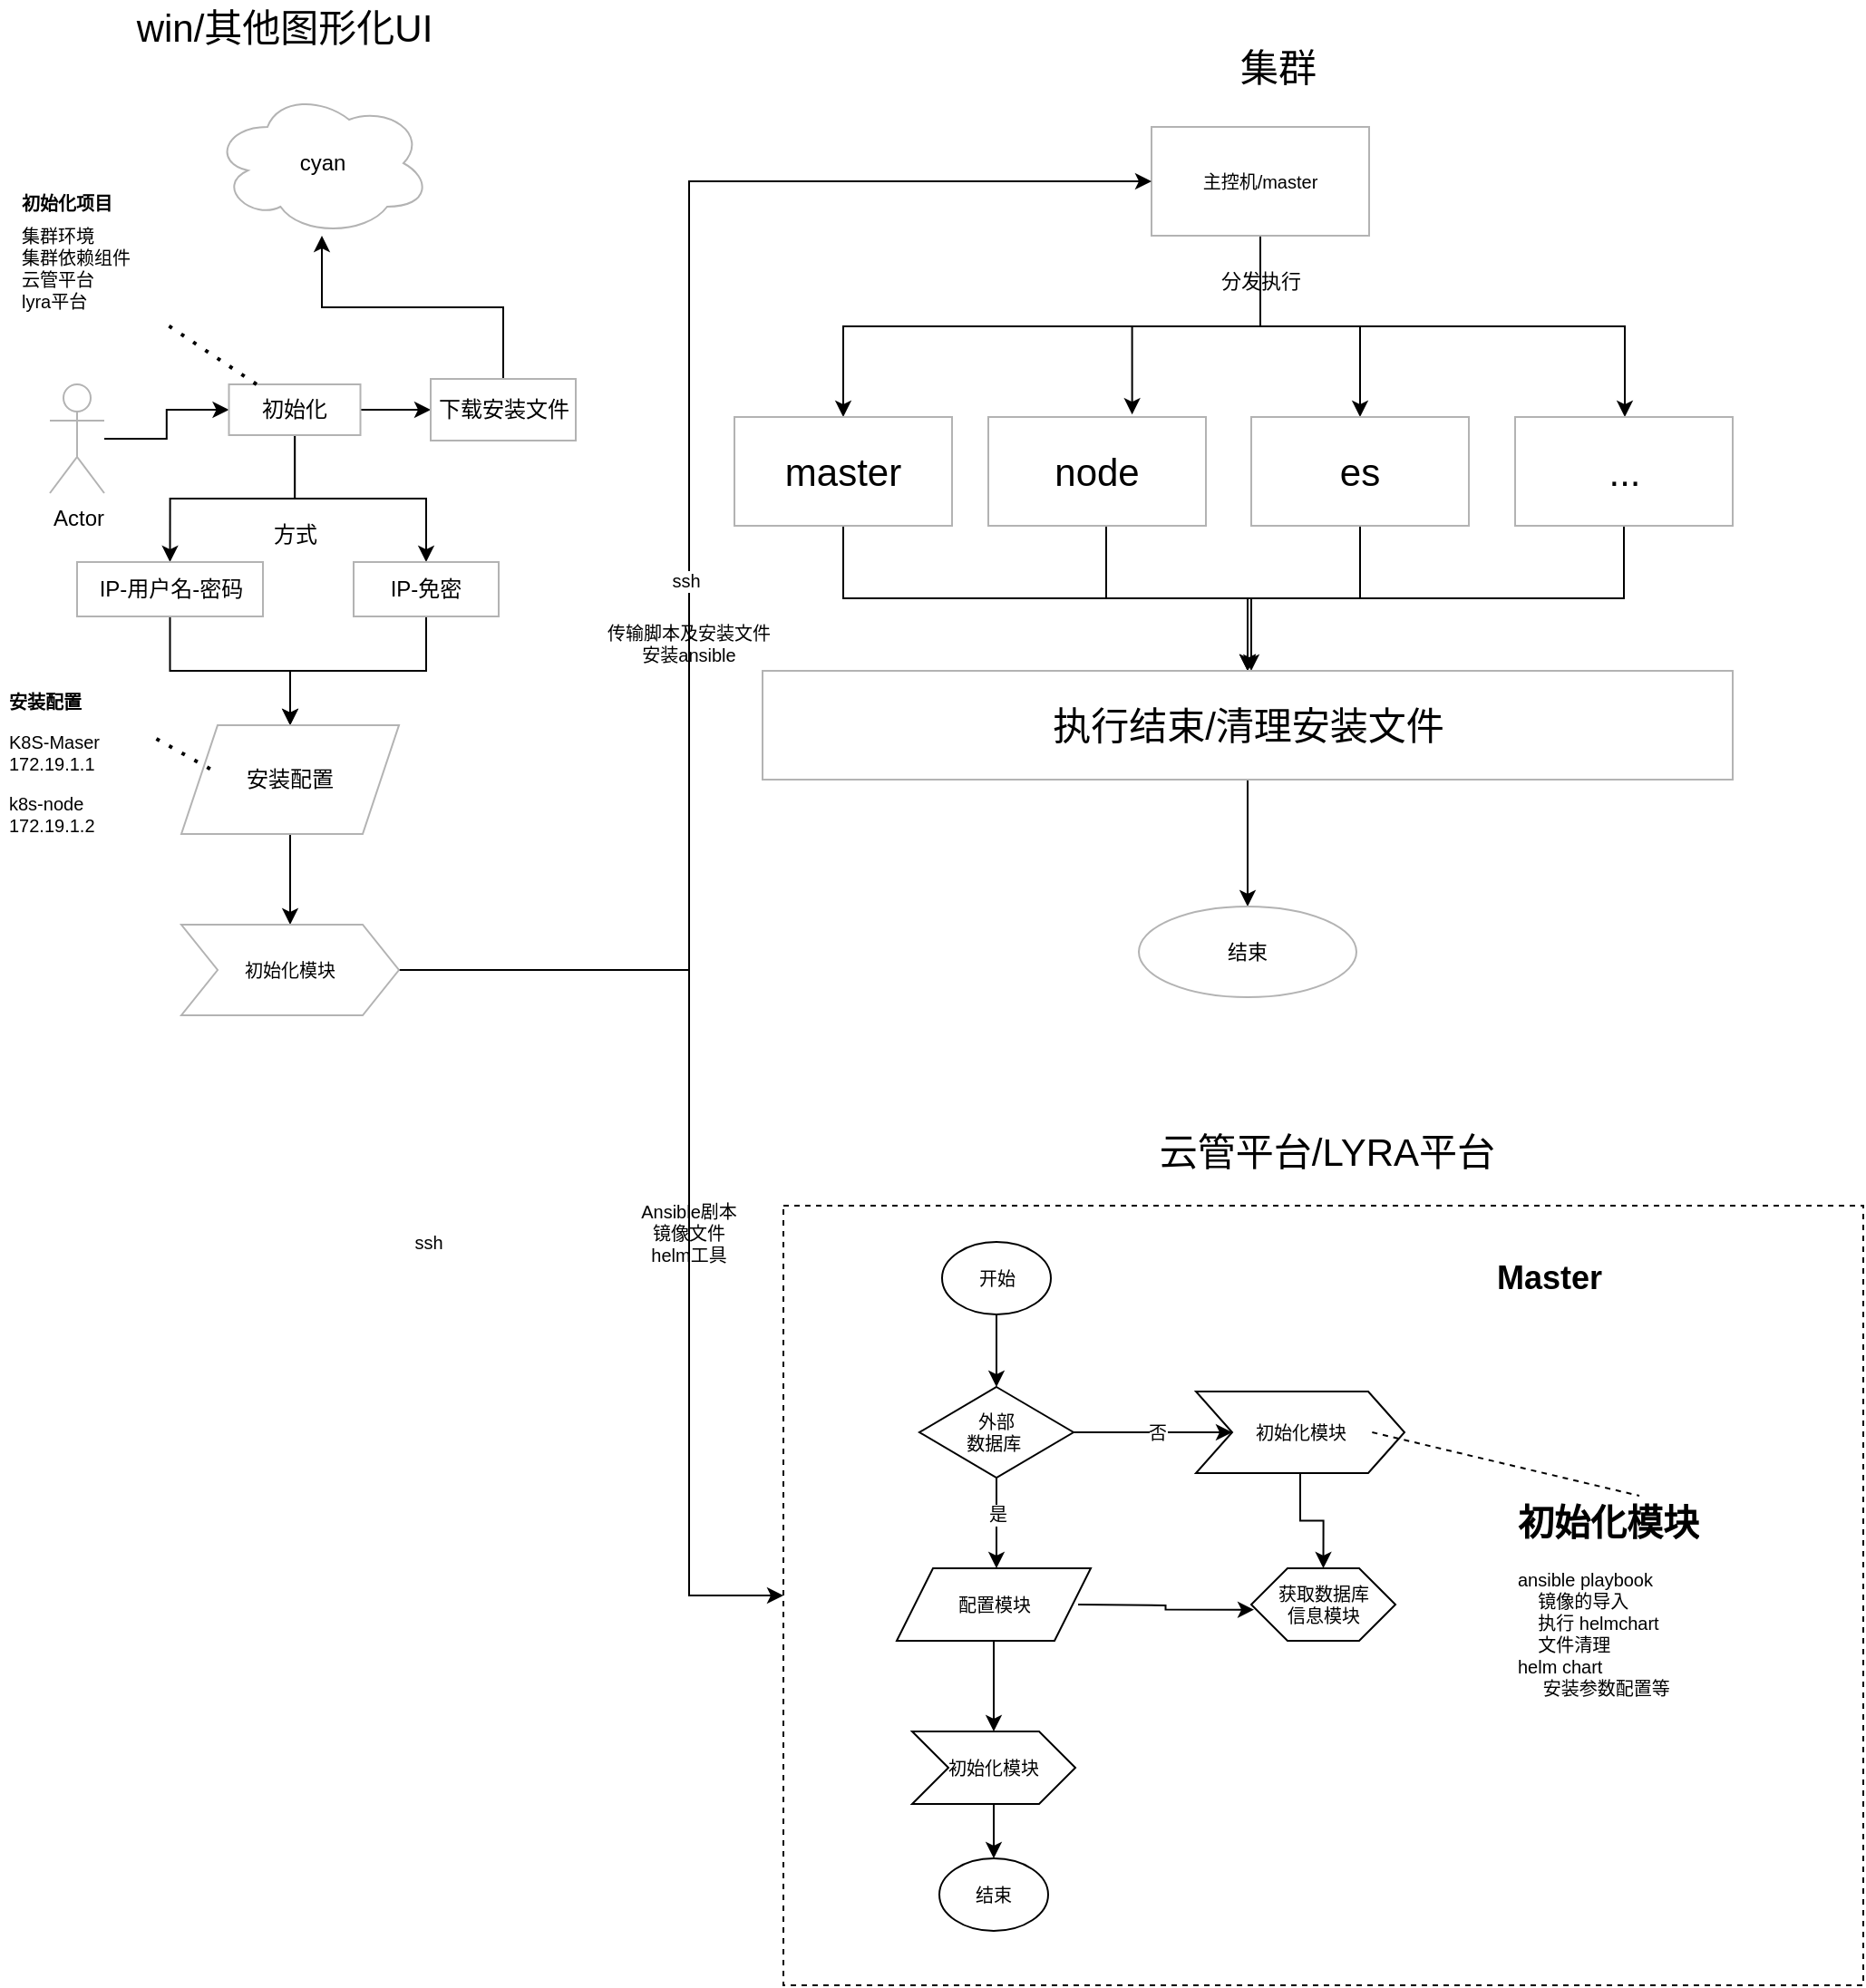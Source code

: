 <mxfile version="20.5.1" type="github">
  <diagram id="rCTj0MCx4Ofzy-mjGSed" name="第 1 页">
    <mxGraphModel dx="2044" dy="-3216" grid="1" gridSize="10" guides="1" tooltips="1" connect="1" arrows="1" fold="1" page="1" pageScale="1" pageWidth="827" pageHeight="1169" math="0" shadow="0">
      <root>
        <mxCell id="0" />
        <mxCell id="1" parent="0" />
        <mxCell id="69FnCZtDJT8fpM_irl-X-1" value="" style="rounded=0;whiteSpace=wrap;html=1;fontSize=10;dashed=1;" vertex="1" parent="1">
          <mxGeometry x="752" y="5465" width="595.5" height="430" as="geometry" />
        </mxCell>
        <mxCell id="69FnCZtDJT8fpM_irl-X-2" value="cyan" style="ellipse;shape=cloud;whiteSpace=wrap;html=1;strokeColor=#B3B3B3;" vertex="1" parent="1">
          <mxGeometry x="437.5" y="4850" width="120" height="80" as="geometry" />
        </mxCell>
        <mxCell id="69FnCZtDJT8fpM_irl-X-3" style="edgeStyle=orthogonalEdgeStyle;rounded=0;orthogonalLoop=1;jettySize=auto;html=1;entryX=0;entryY=0.5;entryDx=0;entryDy=0;" edge="1" parent="1" source="69FnCZtDJT8fpM_irl-X-4" target="69FnCZtDJT8fpM_irl-X-8">
          <mxGeometry relative="1" as="geometry" />
        </mxCell>
        <mxCell id="69FnCZtDJT8fpM_irl-X-4" value="Actor" style="shape=umlActor;verticalLabelPosition=bottom;verticalAlign=top;html=1;outlineConnect=0;strokeColor=#B3B3B3;" vertex="1" parent="1">
          <mxGeometry x="347.5" y="5012" width="30" height="60" as="geometry" />
        </mxCell>
        <mxCell id="69FnCZtDJT8fpM_irl-X-5" style="edgeStyle=orthogonalEdgeStyle;rounded=0;orthogonalLoop=1;jettySize=auto;html=1;entryX=0.5;entryY=0;entryDx=0;entryDy=0;" edge="1" parent="1" source="69FnCZtDJT8fpM_irl-X-8" target="69FnCZtDJT8fpM_irl-X-10">
          <mxGeometry relative="1" as="geometry">
            <mxPoint x="482.529" y="5072" as="targetPoint" />
          </mxGeometry>
        </mxCell>
        <mxCell id="69FnCZtDJT8fpM_irl-X-6" style="edgeStyle=orthogonalEdgeStyle;rounded=0;orthogonalLoop=1;jettySize=auto;html=1;entryX=0.5;entryY=0;entryDx=0;entryDy=0;" edge="1" parent="1" source="69FnCZtDJT8fpM_irl-X-8" target="69FnCZtDJT8fpM_irl-X-12">
          <mxGeometry relative="1" as="geometry" />
        </mxCell>
        <mxCell id="69FnCZtDJT8fpM_irl-X-7" value="" style="edgeStyle=orthogonalEdgeStyle;rounded=0;orthogonalLoop=1;jettySize=auto;html=1;" edge="1" parent="1" source="69FnCZtDJT8fpM_irl-X-8" target="69FnCZtDJT8fpM_irl-X-15">
          <mxGeometry relative="1" as="geometry" />
        </mxCell>
        <mxCell id="69FnCZtDJT8fpM_irl-X-8" value="初始化" style="rounded=0;whiteSpace=wrap;html=1;strokeColor=#B3B3B3;" vertex="1" parent="1">
          <mxGeometry x="446.25" y="5012" width="72.5" height="28" as="geometry" />
        </mxCell>
        <mxCell id="69FnCZtDJT8fpM_irl-X-9" style="edgeStyle=orthogonalEdgeStyle;rounded=0;orthogonalLoop=1;jettySize=auto;html=1;entryX=0.5;entryY=0;entryDx=0;entryDy=0;" edge="1" parent="1" source="69FnCZtDJT8fpM_irl-X-10" target="69FnCZtDJT8fpM_irl-X-17">
          <mxGeometry relative="1" as="geometry" />
        </mxCell>
        <mxCell id="69FnCZtDJT8fpM_irl-X-10" value="IP-用户名-密码" style="rounded=0;whiteSpace=wrap;html=1;strokeColor=#B3B3B3;" vertex="1" parent="1">
          <mxGeometry x="362.5" y="5110" width="102.5" height="30" as="geometry" />
        </mxCell>
        <mxCell id="69FnCZtDJT8fpM_irl-X-11" style="edgeStyle=orthogonalEdgeStyle;rounded=0;orthogonalLoop=1;jettySize=auto;html=1;entryX=0.5;entryY=0;entryDx=0;entryDy=0;" edge="1" parent="1" source="69FnCZtDJT8fpM_irl-X-12" target="69FnCZtDJT8fpM_irl-X-17">
          <mxGeometry relative="1" as="geometry" />
        </mxCell>
        <mxCell id="69FnCZtDJT8fpM_irl-X-12" value="IP-免密" style="rounded=0;whiteSpace=wrap;html=1;strokeColor=#B3B3B3;" vertex="1" parent="1">
          <mxGeometry x="515" y="5110" width="80" height="30" as="geometry" />
        </mxCell>
        <mxCell id="69FnCZtDJT8fpM_irl-X-13" value="方式" style="text;html=1;strokeColor=none;fillColor=none;align=center;verticalAlign=middle;whiteSpace=wrap;rounded=0;" vertex="1" parent="1">
          <mxGeometry x="452.5" y="5080" width="60" height="30" as="geometry" />
        </mxCell>
        <mxCell id="69FnCZtDJT8fpM_irl-X-14" style="edgeStyle=orthogonalEdgeStyle;rounded=0;orthogonalLoop=1;jettySize=auto;html=1;" edge="1" parent="1" source="69FnCZtDJT8fpM_irl-X-15" target="69FnCZtDJT8fpM_irl-X-2">
          <mxGeometry relative="1" as="geometry" />
        </mxCell>
        <mxCell id="69FnCZtDJT8fpM_irl-X-15" value="下载安装文件" style="whiteSpace=wrap;html=1;strokeColor=#B3B3B3;rounded=0;" vertex="1" parent="1">
          <mxGeometry x="557.5" y="5009" width="80" height="34" as="geometry" />
        </mxCell>
        <mxCell id="69FnCZtDJT8fpM_irl-X-16" style="edgeStyle=orthogonalEdgeStyle;rounded=0;orthogonalLoop=1;jettySize=auto;html=1;entryX=0.5;entryY=0;entryDx=0;entryDy=0;fontSize=10;" edge="1" parent="1" source="69FnCZtDJT8fpM_irl-X-17" target="69FnCZtDJT8fpM_irl-X-29">
          <mxGeometry relative="1" as="geometry" />
        </mxCell>
        <mxCell id="69FnCZtDJT8fpM_irl-X-17" value="安装配置" style="shape=parallelogram;perimeter=parallelogramPerimeter;whiteSpace=wrap;html=1;fixedSize=1;strokeColor=#B3B3B3;" vertex="1" parent="1">
          <mxGeometry x="420" y="5200" width="120" height="60" as="geometry" />
        </mxCell>
        <mxCell id="69FnCZtDJT8fpM_irl-X-18" value="&lt;h1 style=&quot;font-size: 10px;&quot;&gt;安装配置&lt;/h1&gt;&lt;p style=&quot;font-size: 10px;&quot;&gt;K8S-Maser&lt;br style=&quot;font-size: 10px;&quot;&gt;172.19.1.1&lt;/p&gt;&lt;p style=&quot;font-size: 10px;&quot;&gt;k8s-node&lt;br style=&quot;font-size: 10px;&quot;&gt;&lt;span style=&quot;background-color: initial; font-size: 10px;&quot;&gt;172.19.1.2&lt;/span&gt;&lt;/p&gt;" style="text;html=1;strokeColor=none;fillColor=none;spacing=5;spacingTop=-20;overflow=hidden;rounded=0;fontSize=10;" vertex="1" parent="1">
          <mxGeometry x="320" y="5185" width="86.25" height="90" as="geometry" />
        </mxCell>
        <mxCell id="69FnCZtDJT8fpM_irl-X-19" style="edgeStyle=orthogonalEdgeStyle;rounded=0;orthogonalLoop=1;jettySize=auto;html=1;entryX=0.661;entryY=-0.023;entryDx=0;entryDy=0;entryPerimeter=0;fontSize=21;" edge="1" parent="1" source="69FnCZtDJT8fpM_irl-X-23" target="69FnCZtDJT8fpM_irl-X-36">
          <mxGeometry relative="1" as="geometry" />
        </mxCell>
        <mxCell id="69FnCZtDJT8fpM_irl-X-20" style="edgeStyle=orthogonalEdgeStyle;rounded=0;orthogonalLoop=1;jettySize=auto;html=1;entryX=0.5;entryY=0;entryDx=0;entryDy=0;fontSize=21;exitX=0.5;exitY=1;exitDx=0;exitDy=0;" edge="1" parent="1" source="69FnCZtDJT8fpM_irl-X-23" target="69FnCZtDJT8fpM_irl-X-38">
          <mxGeometry relative="1" as="geometry">
            <mxPoint x="945" y="4940" as="sourcePoint" />
          </mxGeometry>
        </mxCell>
        <mxCell id="69FnCZtDJT8fpM_irl-X-21" style="edgeStyle=orthogonalEdgeStyle;rounded=0;orthogonalLoop=1;jettySize=auto;html=1;fontSize=21;" edge="1" parent="1" source="69FnCZtDJT8fpM_irl-X-23" target="69FnCZtDJT8fpM_irl-X-40">
          <mxGeometry relative="1" as="geometry">
            <Array as="points">
              <mxPoint x="1015" y="4980" />
              <mxPoint x="1216" y="4980" />
            </Array>
          </mxGeometry>
        </mxCell>
        <mxCell id="69FnCZtDJT8fpM_irl-X-22" style="edgeStyle=orthogonalEdgeStyle;rounded=0;orthogonalLoop=1;jettySize=auto;html=1;entryX=0.5;entryY=0;entryDx=0;entryDy=0;fontSize=21;" edge="1" parent="1" source="69FnCZtDJT8fpM_irl-X-23" target="69FnCZtDJT8fpM_irl-X-34">
          <mxGeometry relative="1" as="geometry">
            <Array as="points">
              <mxPoint x="1015" y="4980" />
              <mxPoint x="785" y="4980" />
            </Array>
          </mxGeometry>
        </mxCell>
        <mxCell id="69FnCZtDJT8fpM_irl-X-23" value="主控机/master" style="rounded=0;whiteSpace=wrap;html=1;strokeColor=#B3B3B3;fontSize=10;" vertex="1" parent="1">
          <mxGeometry x="955" y="4870" width="120" height="60" as="geometry" />
        </mxCell>
        <mxCell id="69FnCZtDJT8fpM_irl-X-24" value="" style="endArrow=none;dashed=1;html=1;dashPattern=1 3;strokeWidth=2;rounded=0;fontSize=10;exitX=1;exitY=0.25;exitDx=0;exitDy=0;" edge="1" parent="1" source="69FnCZtDJT8fpM_irl-X-18">
          <mxGeometry width="50" height="50" relative="1" as="geometry">
            <mxPoint x="387.5" y="5275" as="sourcePoint" />
            <mxPoint x="437.5" y="5225" as="targetPoint" />
          </mxGeometry>
        </mxCell>
        <mxCell id="69FnCZtDJT8fpM_irl-X-25" style="edgeStyle=orthogonalEdgeStyle;rounded=0;orthogonalLoop=1;jettySize=auto;html=1;entryX=0;entryY=0.5;entryDx=0;entryDy=0;fontSize=10;" edge="1" parent="1" source="69FnCZtDJT8fpM_irl-X-29" target="69FnCZtDJT8fpM_irl-X-23">
          <mxGeometry relative="1" as="geometry">
            <Array as="points">
              <mxPoint x="700" y="5335" />
              <mxPoint x="700" y="4900" />
              <mxPoint x="755" y="4900" />
            </Array>
          </mxGeometry>
        </mxCell>
        <mxCell id="69FnCZtDJT8fpM_irl-X-26" value="ssh" style="edgeLabel;html=1;align=center;verticalAlign=middle;resizable=0;points=[];fontSize=10;" vertex="1" connectable="0" parent="69FnCZtDJT8fpM_irl-X-25">
          <mxGeometry x="0.45" y="1" relative="1" as="geometry">
            <mxPoint x="-24" y="221" as="offset" />
          </mxGeometry>
        </mxCell>
        <mxCell id="69FnCZtDJT8fpM_irl-X-27" style="edgeStyle=orthogonalEdgeStyle;rounded=0;orthogonalLoop=1;jettySize=auto;html=1;fontSize=10;entryX=0;entryY=0.5;entryDx=0;entryDy=0;" edge="1" parent="1" source="69FnCZtDJT8fpM_irl-X-29" target="69FnCZtDJT8fpM_irl-X-1">
          <mxGeometry relative="1" as="geometry">
            <mxPoint x="890" y="5530" as="targetPoint" />
            <Array as="points">
              <mxPoint x="700" y="5335" />
              <mxPoint x="700" y="5680" />
            </Array>
          </mxGeometry>
        </mxCell>
        <mxCell id="69FnCZtDJT8fpM_irl-X-28" value="ssh" style="edgeLabel;html=1;align=center;verticalAlign=middle;resizable=0;points=[];fontSize=10;" vertex="1" connectable="0" parent="69FnCZtDJT8fpM_irl-X-27">
          <mxGeometry x="0.982" relative="1" as="geometry">
            <mxPoint x="-191" y="-195" as="offset" />
          </mxGeometry>
        </mxCell>
        <mxCell id="69FnCZtDJT8fpM_irl-X-29" value="初始化模块" style="shape=step;perimeter=stepPerimeter;whiteSpace=wrap;html=1;fixedSize=1;strokeColor=#B3B3B3;fontSize=10;" vertex="1" parent="1">
          <mxGeometry x="420" y="5310" width="120" height="50" as="geometry" />
        </mxCell>
        <mxCell id="69FnCZtDJT8fpM_irl-X-30" value="传输脚本及安装文件&lt;br&gt;安装ansible" style="text;html=1;strokeColor=none;fillColor=none;align=center;verticalAlign=middle;whiteSpace=wrap;rounded=0;fontSize=10;" vertex="1" parent="1">
          <mxGeometry x="635" y="5140" width="130" height="30" as="geometry" />
        </mxCell>
        <mxCell id="69FnCZtDJT8fpM_irl-X-31" value="win/其他图形化UI" style="text;html=1;strokeColor=none;fillColor=none;align=center;verticalAlign=middle;whiteSpace=wrap;rounded=0;fontSize=21;" vertex="1" parent="1">
          <mxGeometry x="384" y="4800" width="186" height="30" as="geometry" />
        </mxCell>
        <mxCell id="69FnCZtDJT8fpM_irl-X-32" value="集群" style="text;html=1;strokeColor=none;fillColor=none;align=center;verticalAlign=middle;whiteSpace=wrap;rounded=0;fontSize=21;" vertex="1" parent="1">
          <mxGeometry x="925" y="4822" width="200" height="30" as="geometry" />
        </mxCell>
        <mxCell id="69FnCZtDJT8fpM_irl-X-33" style="edgeStyle=orthogonalEdgeStyle;rounded=0;orthogonalLoop=1;jettySize=auto;html=1;entryX=0.5;entryY=0;entryDx=0;entryDy=0;fontSize=11;" edge="1" parent="1" source="69FnCZtDJT8fpM_irl-X-34" target="69FnCZtDJT8fpM_irl-X-43">
          <mxGeometry relative="1" as="geometry" />
        </mxCell>
        <mxCell id="69FnCZtDJT8fpM_irl-X-34" value="master" style="rounded=0;whiteSpace=wrap;html=1;strokeColor=#B3B3B3;fontSize=21;" vertex="1" parent="1">
          <mxGeometry x="725" y="5030" width="120" height="60" as="geometry" />
        </mxCell>
        <mxCell id="69FnCZtDJT8fpM_irl-X-35" style="edgeStyle=orthogonalEdgeStyle;rounded=0;orthogonalLoop=1;jettySize=auto;html=1;fontSize=11;" edge="1" parent="1" source="69FnCZtDJT8fpM_irl-X-36">
          <mxGeometry relative="1" as="geometry">
            <mxPoint x="1010" y="5170" as="targetPoint" />
            <Array as="points">
              <mxPoint x="930" y="5130" />
              <mxPoint x="1010" y="5130" />
            </Array>
          </mxGeometry>
        </mxCell>
        <mxCell id="69FnCZtDJT8fpM_irl-X-36" value="node" style="rounded=0;whiteSpace=wrap;html=1;strokeColor=#B3B3B3;fontSize=21;" vertex="1" parent="1">
          <mxGeometry x="865" y="5030" width="120" height="60" as="geometry" />
        </mxCell>
        <mxCell id="69FnCZtDJT8fpM_irl-X-37" style="edgeStyle=orthogonalEdgeStyle;rounded=0;orthogonalLoop=1;jettySize=auto;html=1;entryX=0.5;entryY=0;entryDx=0;entryDy=0;fontSize=11;" edge="1" parent="1" source="69FnCZtDJT8fpM_irl-X-38" target="69FnCZtDJT8fpM_irl-X-43">
          <mxGeometry relative="1" as="geometry" />
        </mxCell>
        <mxCell id="69FnCZtDJT8fpM_irl-X-38" value="es" style="rounded=0;whiteSpace=wrap;html=1;strokeColor=#B3B3B3;fontSize=21;" vertex="1" parent="1">
          <mxGeometry x="1010" y="5030" width="120" height="60" as="geometry" />
        </mxCell>
        <mxCell id="69FnCZtDJT8fpM_irl-X-39" style="edgeStyle=orthogonalEdgeStyle;rounded=0;orthogonalLoop=1;jettySize=auto;html=1;entryX=0.5;entryY=0;entryDx=0;entryDy=0;fontSize=11;" edge="1" parent="1" source="69FnCZtDJT8fpM_irl-X-40" target="69FnCZtDJT8fpM_irl-X-43">
          <mxGeometry relative="1" as="geometry" />
        </mxCell>
        <mxCell id="69FnCZtDJT8fpM_irl-X-40" value="..." style="rounded=0;whiteSpace=wrap;html=1;strokeColor=#B3B3B3;fontSize=21;" vertex="1" parent="1">
          <mxGeometry x="1155.5" y="5030" width="120" height="60" as="geometry" />
        </mxCell>
        <mxCell id="69FnCZtDJT8fpM_irl-X-41" value="分发执行" style="text;html=1;strokeColor=none;fillColor=none;align=center;verticalAlign=middle;whiteSpace=wrap;rounded=0;fontSize=11;" vertex="1" parent="1">
          <mxGeometry x="931.5" y="4940" width="167" height="30" as="geometry" />
        </mxCell>
        <mxCell id="69FnCZtDJT8fpM_irl-X-42" style="edgeStyle=orthogonalEdgeStyle;rounded=0;orthogonalLoop=1;jettySize=auto;html=1;entryX=0.5;entryY=0;entryDx=0;entryDy=0;fontSize=11;" edge="1" parent="1" source="69FnCZtDJT8fpM_irl-X-43" target="69FnCZtDJT8fpM_irl-X-44">
          <mxGeometry relative="1" as="geometry" />
        </mxCell>
        <mxCell id="69FnCZtDJT8fpM_irl-X-43" value="执行结束/清理安装文件" style="rounded=0;whiteSpace=wrap;html=1;strokeColor=#B3B3B3;fontSize=21;" vertex="1" parent="1">
          <mxGeometry x="740.5" y="5170" width="535" height="60" as="geometry" />
        </mxCell>
        <mxCell id="69FnCZtDJT8fpM_irl-X-44" value="结束" style="ellipse;whiteSpace=wrap;html=1;strokeColor=#B3B3B3;fontSize=11;" vertex="1" parent="1">
          <mxGeometry x="948" y="5300" width="120" height="50" as="geometry" />
        </mxCell>
        <mxCell id="69FnCZtDJT8fpM_irl-X-45" value="&lt;h1 style=&quot;font-size: 10px;&quot;&gt;初始化项目&lt;/h1&gt;&lt;div style=&quot;font-size: 10px;&quot;&gt;集群环境&lt;/div&gt;&lt;div style=&quot;font-size: 10px;&quot;&gt;集群依赖组件&lt;/div&gt;&lt;div style=&quot;font-size: 10px;&quot;&gt;云管平台&lt;/div&gt;&lt;div style=&quot;font-size: 10px;&quot;&gt;lyra平台&lt;/div&gt;" style="text;html=1;strokeColor=none;fillColor=none;spacing=5;spacingTop=-20;whiteSpace=wrap;overflow=hidden;rounded=0;fontSize=10;" vertex="1" parent="1">
          <mxGeometry x="326.88" y="4910" width="83.12" height="80" as="geometry" />
        </mxCell>
        <mxCell id="69FnCZtDJT8fpM_irl-X-46" value="" style="endArrow=none;dashed=1;html=1;dashPattern=1 3;strokeWidth=2;rounded=0;fontSize=10;" edge="1" parent="1" source="69FnCZtDJT8fpM_irl-X-8" target="69FnCZtDJT8fpM_irl-X-45">
          <mxGeometry width="50" height="50" relative="1" as="geometry">
            <mxPoint x="390" y="5010" as="sourcePoint" />
            <mxPoint x="440" y="4960" as="targetPoint" />
          </mxGeometry>
        </mxCell>
        <mxCell id="69FnCZtDJT8fpM_irl-X-47" value="Ansible剧本&lt;br&gt;镜像文件&lt;br&gt;helm工具" style="text;html=1;strokeColor=none;fillColor=none;align=center;verticalAlign=middle;whiteSpace=wrap;rounded=0;fontSize=10;" vertex="1" parent="1">
          <mxGeometry x="635" y="5450" width="130" height="60" as="geometry" />
        </mxCell>
        <mxCell id="69FnCZtDJT8fpM_irl-X-48" value="云管平台/LYRA平台" style="text;html=1;strokeColor=none;fillColor=none;align=center;verticalAlign=middle;whiteSpace=wrap;rounded=0;fontSize=21;" vertex="1" parent="1">
          <mxGeometry x="951.5" y="5420" width="200" height="30" as="geometry" />
        </mxCell>
        <mxCell id="69FnCZtDJT8fpM_irl-X-49" style="edgeStyle=orthogonalEdgeStyle;rounded=0;orthogonalLoop=1;jettySize=auto;html=1;fontSize=10;" edge="1" parent="1" source="69FnCZtDJT8fpM_irl-X-53">
          <mxGeometry relative="1" as="geometry">
            <mxPoint x="869.5" y="5665" as="targetPoint" />
          </mxGeometry>
        </mxCell>
        <mxCell id="69FnCZtDJT8fpM_irl-X-50" value="是" style="edgeLabel;html=1;align=center;verticalAlign=middle;resizable=0;points=[];fontSize=10;" vertex="1" connectable="0" parent="69FnCZtDJT8fpM_irl-X-49">
          <mxGeometry x="0.779" y="-1" relative="1" as="geometry">
            <mxPoint x="1" y="-25" as="offset" />
          </mxGeometry>
        </mxCell>
        <mxCell id="69FnCZtDJT8fpM_irl-X-51" style="edgeStyle=orthogonalEdgeStyle;rounded=0;orthogonalLoop=1;jettySize=auto;html=1;fontSize=10;entryX=0;entryY=0.5;entryDx=0;entryDy=0;" edge="1" parent="1" source="69FnCZtDJT8fpM_irl-X-53" target="69FnCZtDJT8fpM_irl-X-55">
          <mxGeometry relative="1" as="geometry">
            <mxPoint x="994" y="5590.067" as="targetPoint" />
          </mxGeometry>
        </mxCell>
        <mxCell id="69FnCZtDJT8fpM_irl-X-52" value="否" style="edgeLabel;html=1;align=center;verticalAlign=middle;resizable=0;points=[];fontSize=10;" vertex="1" connectable="0" parent="69FnCZtDJT8fpM_irl-X-51">
          <mxGeometry x="0.86" y="-1" relative="1" as="geometry">
            <mxPoint x="-36" y="-1" as="offset" />
          </mxGeometry>
        </mxCell>
        <mxCell id="69FnCZtDJT8fpM_irl-X-53" value="外部&lt;br&gt;数据库&amp;nbsp;" style="rhombus;whiteSpace=wrap;html=1;fontSize=10;" vertex="1" parent="1">
          <mxGeometry x="827" y="5565" width="85" height="50" as="geometry" />
        </mxCell>
        <mxCell id="69FnCZtDJT8fpM_irl-X-54" style="edgeStyle=orthogonalEdgeStyle;rounded=0;orthogonalLoop=1;jettySize=auto;html=1;entryX=0.5;entryY=0;entryDx=0;entryDy=0;fontSize=10;" edge="1" parent="1" source="69FnCZtDJT8fpM_irl-X-55" target="69FnCZtDJT8fpM_irl-X-58">
          <mxGeometry relative="1" as="geometry" />
        </mxCell>
        <mxCell id="69FnCZtDJT8fpM_irl-X-55" value="初始化模块" style="shape=step;perimeter=stepPerimeter;whiteSpace=wrap;html=1;fixedSize=1;fontSize=10;" vertex="1" parent="1">
          <mxGeometry x="979.5" y="5567.5" width="115" height="45" as="geometry" />
        </mxCell>
        <mxCell id="69FnCZtDJT8fpM_irl-X-56" value="&lt;h1&gt;初始化模块&lt;/h1&gt;&lt;p&gt;ansible playbook&lt;br&gt;&amp;nbsp; &amp;nbsp; 镜像的导入&lt;br&gt;&amp;nbsp; &amp;nbsp; 执行 helmchart&lt;br&gt;&amp;nbsp; &amp;nbsp; 文件清理&lt;br&gt;helm chart&amp;nbsp;&lt;br&gt;&amp;nbsp; &amp;nbsp; &amp;nbsp;安装参数配置等&amp;nbsp;&lt;br&gt;&lt;br&gt;&lt;br&gt;&lt;/p&gt;" style="text;html=1;strokeColor=none;fillColor=none;spacing=5;spacingTop=-20;whiteSpace=wrap;overflow=hidden;rounded=0;fontSize=10;" vertex="1" parent="1">
          <mxGeometry x="1151.5" y="5625" width="145" height="130" as="geometry" />
        </mxCell>
        <mxCell id="69FnCZtDJT8fpM_irl-X-57" style="edgeStyle=orthogonalEdgeStyle;rounded=0;orthogonalLoop=1;jettySize=auto;html=1;entryX=0.019;entryY=0.571;entryDx=0;entryDy=0;entryPerimeter=0;fontSize=10;" edge="1" parent="1" target="69FnCZtDJT8fpM_irl-X-58">
          <mxGeometry relative="1" as="geometry">
            <mxPoint x="914.5" y="5685" as="sourcePoint" />
          </mxGeometry>
        </mxCell>
        <mxCell id="69FnCZtDJT8fpM_irl-X-58" value="获取数据库&lt;br&gt;信息模块" style="shape=hexagon;perimeter=hexagonPerimeter2;whiteSpace=wrap;html=1;fixedSize=1;fontSize=10;" vertex="1" parent="1">
          <mxGeometry x="1010" y="5665" width="79.5" height="40" as="geometry" />
        </mxCell>
        <mxCell id="69FnCZtDJT8fpM_irl-X-59" style="edgeStyle=orthogonalEdgeStyle;rounded=0;orthogonalLoop=1;jettySize=auto;html=1;fontSize=10;" edge="1" parent="1" source="69FnCZtDJT8fpM_irl-X-60" target="69FnCZtDJT8fpM_irl-X-63">
          <mxGeometry relative="1" as="geometry" />
        </mxCell>
        <mxCell id="69FnCZtDJT8fpM_irl-X-60" value="配置模块" style="shape=parallelogram;perimeter=parallelogramPerimeter;whiteSpace=wrap;html=1;fixedSize=1;fontSize=10;" vertex="1" parent="1">
          <mxGeometry x="814.5" y="5665" width="107" height="40" as="geometry" />
        </mxCell>
        <mxCell id="69FnCZtDJT8fpM_irl-X-61" value="结束" style="ellipse;whiteSpace=wrap;html=1;fontSize=10;" vertex="1" parent="1">
          <mxGeometry x="838" y="5825" width="60" height="40" as="geometry" />
        </mxCell>
        <mxCell id="69FnCZtDJT8fpM_irl-X-62" style="edgeStyle=orthogonalEdgeStyle;rounded=0;orthogonalLoop=1;jettySize=auto;html=1;entryX=0.5;entryY=0;entryDx=0;entryDy=0;fontSize=10;" edge="1" parent="1" source="69FnCZtDJT8fpM_irl-X-63" target="69FnCZtDJT8fpM_irl-X-61">
          <mxGeometry relative="1" as="geometry" />
        </mxCell>
        <mxCell id="69FnCZtDJT8fpM_irl-X-63" value="初始化模块" style="shape=step;perimeter=stepPerimeter;whiteSpace=wrap;html=1;fixedSize=1;fontSize=10;" vertex="1" parent="1">
          <mxGeometry x="823" y="5755" width="90" height="40" as="geometry" />
        </mxCell>
        <mxCell id="69FnCZtDJT8fpM_irl-X-64" value="" style="endArrow=none;dashed=1;html=1;rounded=0;fontSize=10;entryX=0.5;entryY=0;entryDx=0;entryDy=0;" edge="1" parent="1" target="69FnCZtDJT8fpM_irl-X-56">
          <mxGeometry width="50" height="50" relative="1" as="geometry">
            <mxPoint x="1076.67" y="5590" as="sourcePoint" />
            <mxPoint x="1316.17" y="5505" as="targetPoint" />
          </mxGeometry>
        </mxCell>
        <mxCell id="69FnCZtDJT8fpM_irl-X-65" style="edgeStyle=orthogonalEdgeStyle;rounded=0;orthogonalLoop=1;jettySize=auto;html=1;fontSize=10;" edge="1" parent="1" source="69FnCZtDJT8fpM_irl-X-66" target="69FnCZtDJT8fpM_irl-X-53">
          <mxGeometry relative="1" as="geometry" />
        </mxCell>
        <mxCell id="69FnCZtDJT8fpM_irl-X-66" value="开始" style="ellipse;whiteSpace=wrap;html=1;fontSize=10;" vertex="1" parent="1">
          <mxGeometry x="839.5" y="5485" width="60" height="40" as="geometry" />
        </mxCell>
        <mxCell id="69FnCZtDJT8fpM_irl-X-67" value="Master&amp;nbsp;" style="text;html=1;strokeColor=none;fillColor=none;align=center;verticalAlign=middle;whiteSpace=wrap;rounded=0;dashed=1;fontSize=18;fontStyle=1" vertex="1" parent="1">
          <mxGeometry x="1147" y="5490" width="60" height="30" as="geometry" />
        </mxCell>
      </root>
    </mxGraphModel>
  </diagram>
</mxfile>
